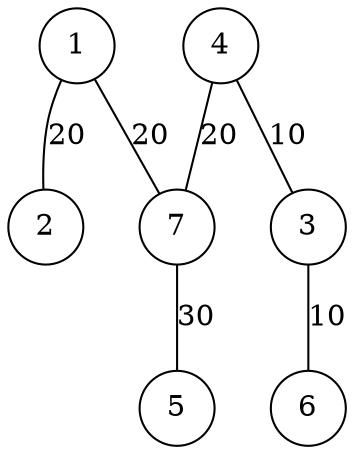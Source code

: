 strict graph "" {
	1	[width=0.5];
	2	[width=0.5];
	1 -- 2	[label=20,
		weight=20];
	7	[width=0.5];
	1 -- 7	[label=20,
		weight=20];
	4	[width=0.5];
	4 -- 7	[label=20,
		weight=20];
	3	[width=0.5];
	4 -- 3	[label=10,
		weight=10];
	5	[width=0.5];
	7 -- 5	[label=30,
		weight=30];
	6	[width=0.5];
	3 -- 6	[label=10,
		weight=10];
}
